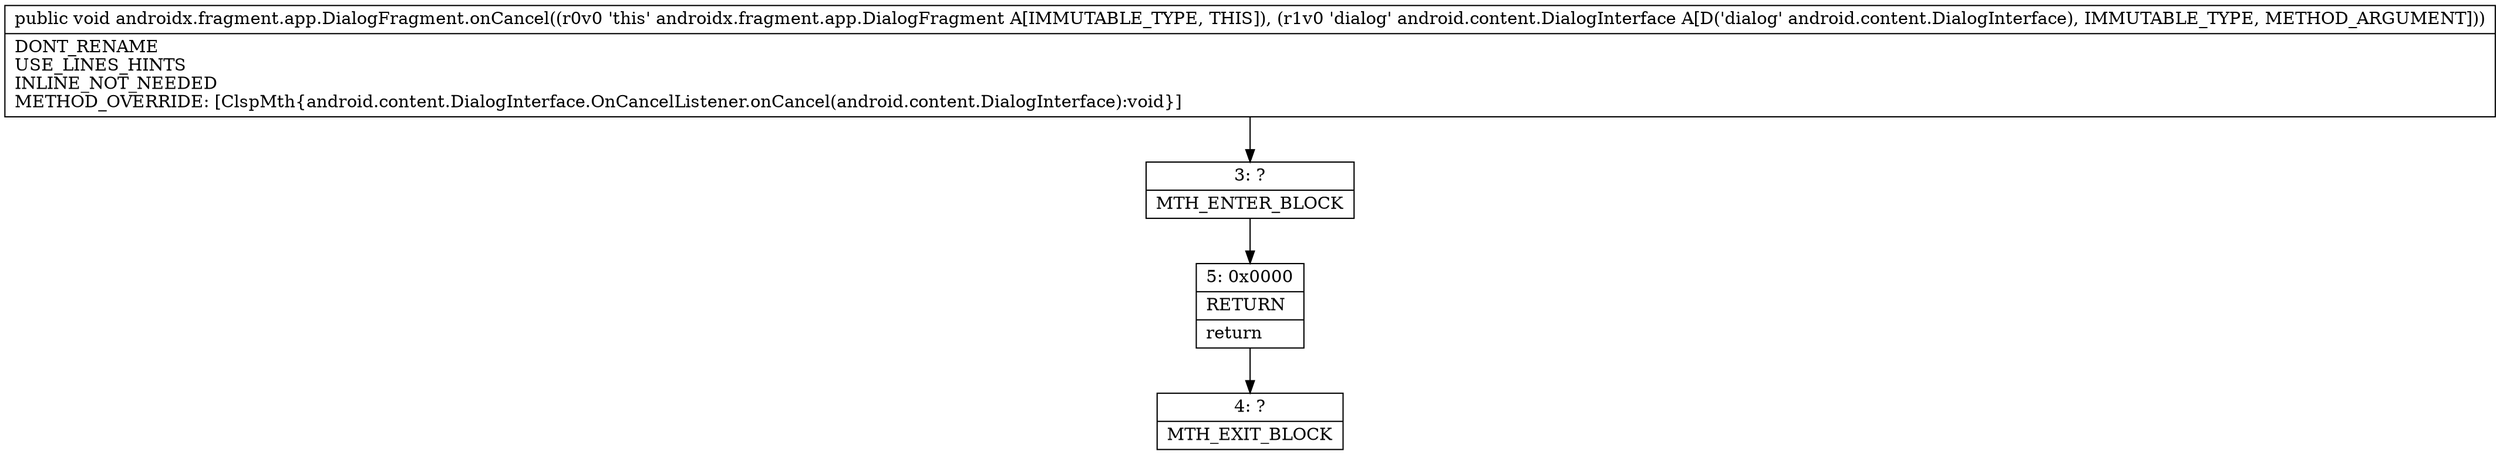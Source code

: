 digraph "CFG forandroidx.fragment.app.DialogFragment.onCancel(Landroid\/content\/DialogInterface;)V" {
Node_3 [shape=record,label="{3\:\ ?|MTH_ENTER_BLOCK\l}"];
Node_5 [shape=record,label="{5\:\ 0x0000|RETURN\l|return\l}"];
Node_4 [shape=record,label="{4\:\ ?|MTH_EXIT_BLOCK\l}"];
MethodNode[shape=record,label="{public void androidx.fragment.app.DialogFragment.onCancel((r0v0 'this' androidx.fragment.app.DialogFragment A[IMMUTABLE_TYPE, THIS]), (r1v0 'dialog' android.content.DialogInterface A[D('dialog' android.content.DialogInterface), IMMUTABLE_TYPE, METHOD_ARGUMENT]))  | DONT_RENAME\lUSE_LINES_HINTS\lINLINE_NOT_NEEDED\lMETHOD_OVERRIDE: [ClspMth\{android.content.DialogInterface.OnCancelListener.onCancel(android.content.DialogInterface):void\}]\l}"];
MethodNode -> Node_3;Node_3 -> Node_5;
Node_5 -> Node_4;
}

